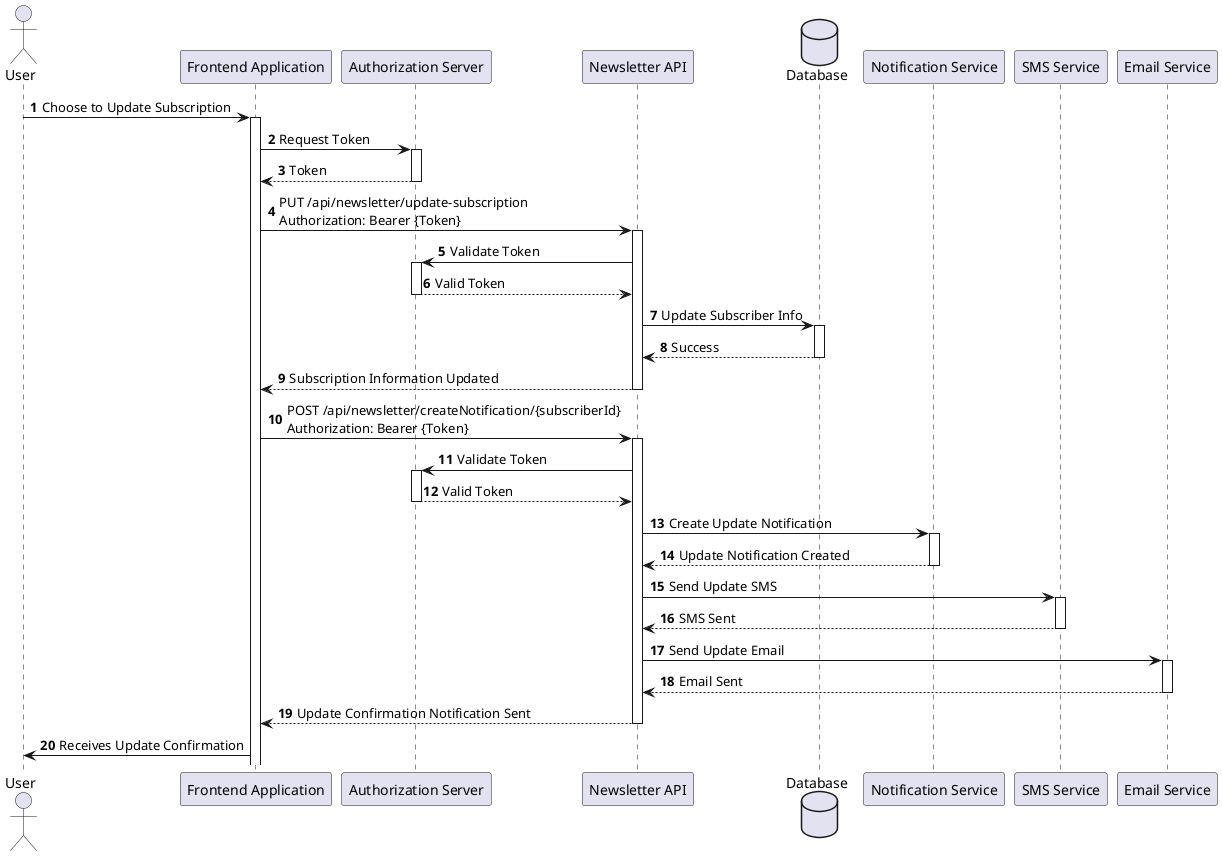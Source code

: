 @startuml
autonumber
actor User
participant "Frontend Application" as Frontend
participant "Authorization Server" as AuthServer
participant "Newsletter API" as API
database Database
participant "Notification Service" as NotificationService
participant "SMS Service" as SMSService
participant "Email Service" as EmailService

User -> Frontend: Choose to Update Subscription
activate Frontend

Frontend -> AuthServer: Request Token
activate AuthServer

AuthServer --> Frontend: Token
deactivate AuthServer

Frontend -> API: PUT /api/newsletter/update-subscription\nAuthorization: Bearer {Token}
activate API

API -> AuthServer: Validate Token
activate AuthServer
AuthServer --> API: Valid Token
deactivate AuthServer

API -> Database: Update Subscriber Info
activate Database
Database --> API: Success
deactivate Database

API --> Frontend: Subscription Information Updated
deactivate API

Frontend -> API: POST /api/newsletter/createNotification/{subscriberId}\nAuthorization: Bearer {Token}
activate API

API -> AuthServer: Validate Token
activate AuthServer
AuthServer --> API: Valid Token
deactivate AuthServer

API -> NotificationService: Create Update Notification
activate NotificationService
NotificationService --> API: Update Notification Created
deactivate NotificationService

API -> SMSService: Send Update SMS
activate SMSService
SMSService --> API: SMS Sent
deactivate SMSService

API -> EmailService: Send Update Email
activate EmailService
EmailService --> API: Email Sent
deactivate EmailService

API --> Frontend: Update Confirmation Notification Sent
deactivate API

User <- Frontend: Receives Update Confirmation

@enduml
